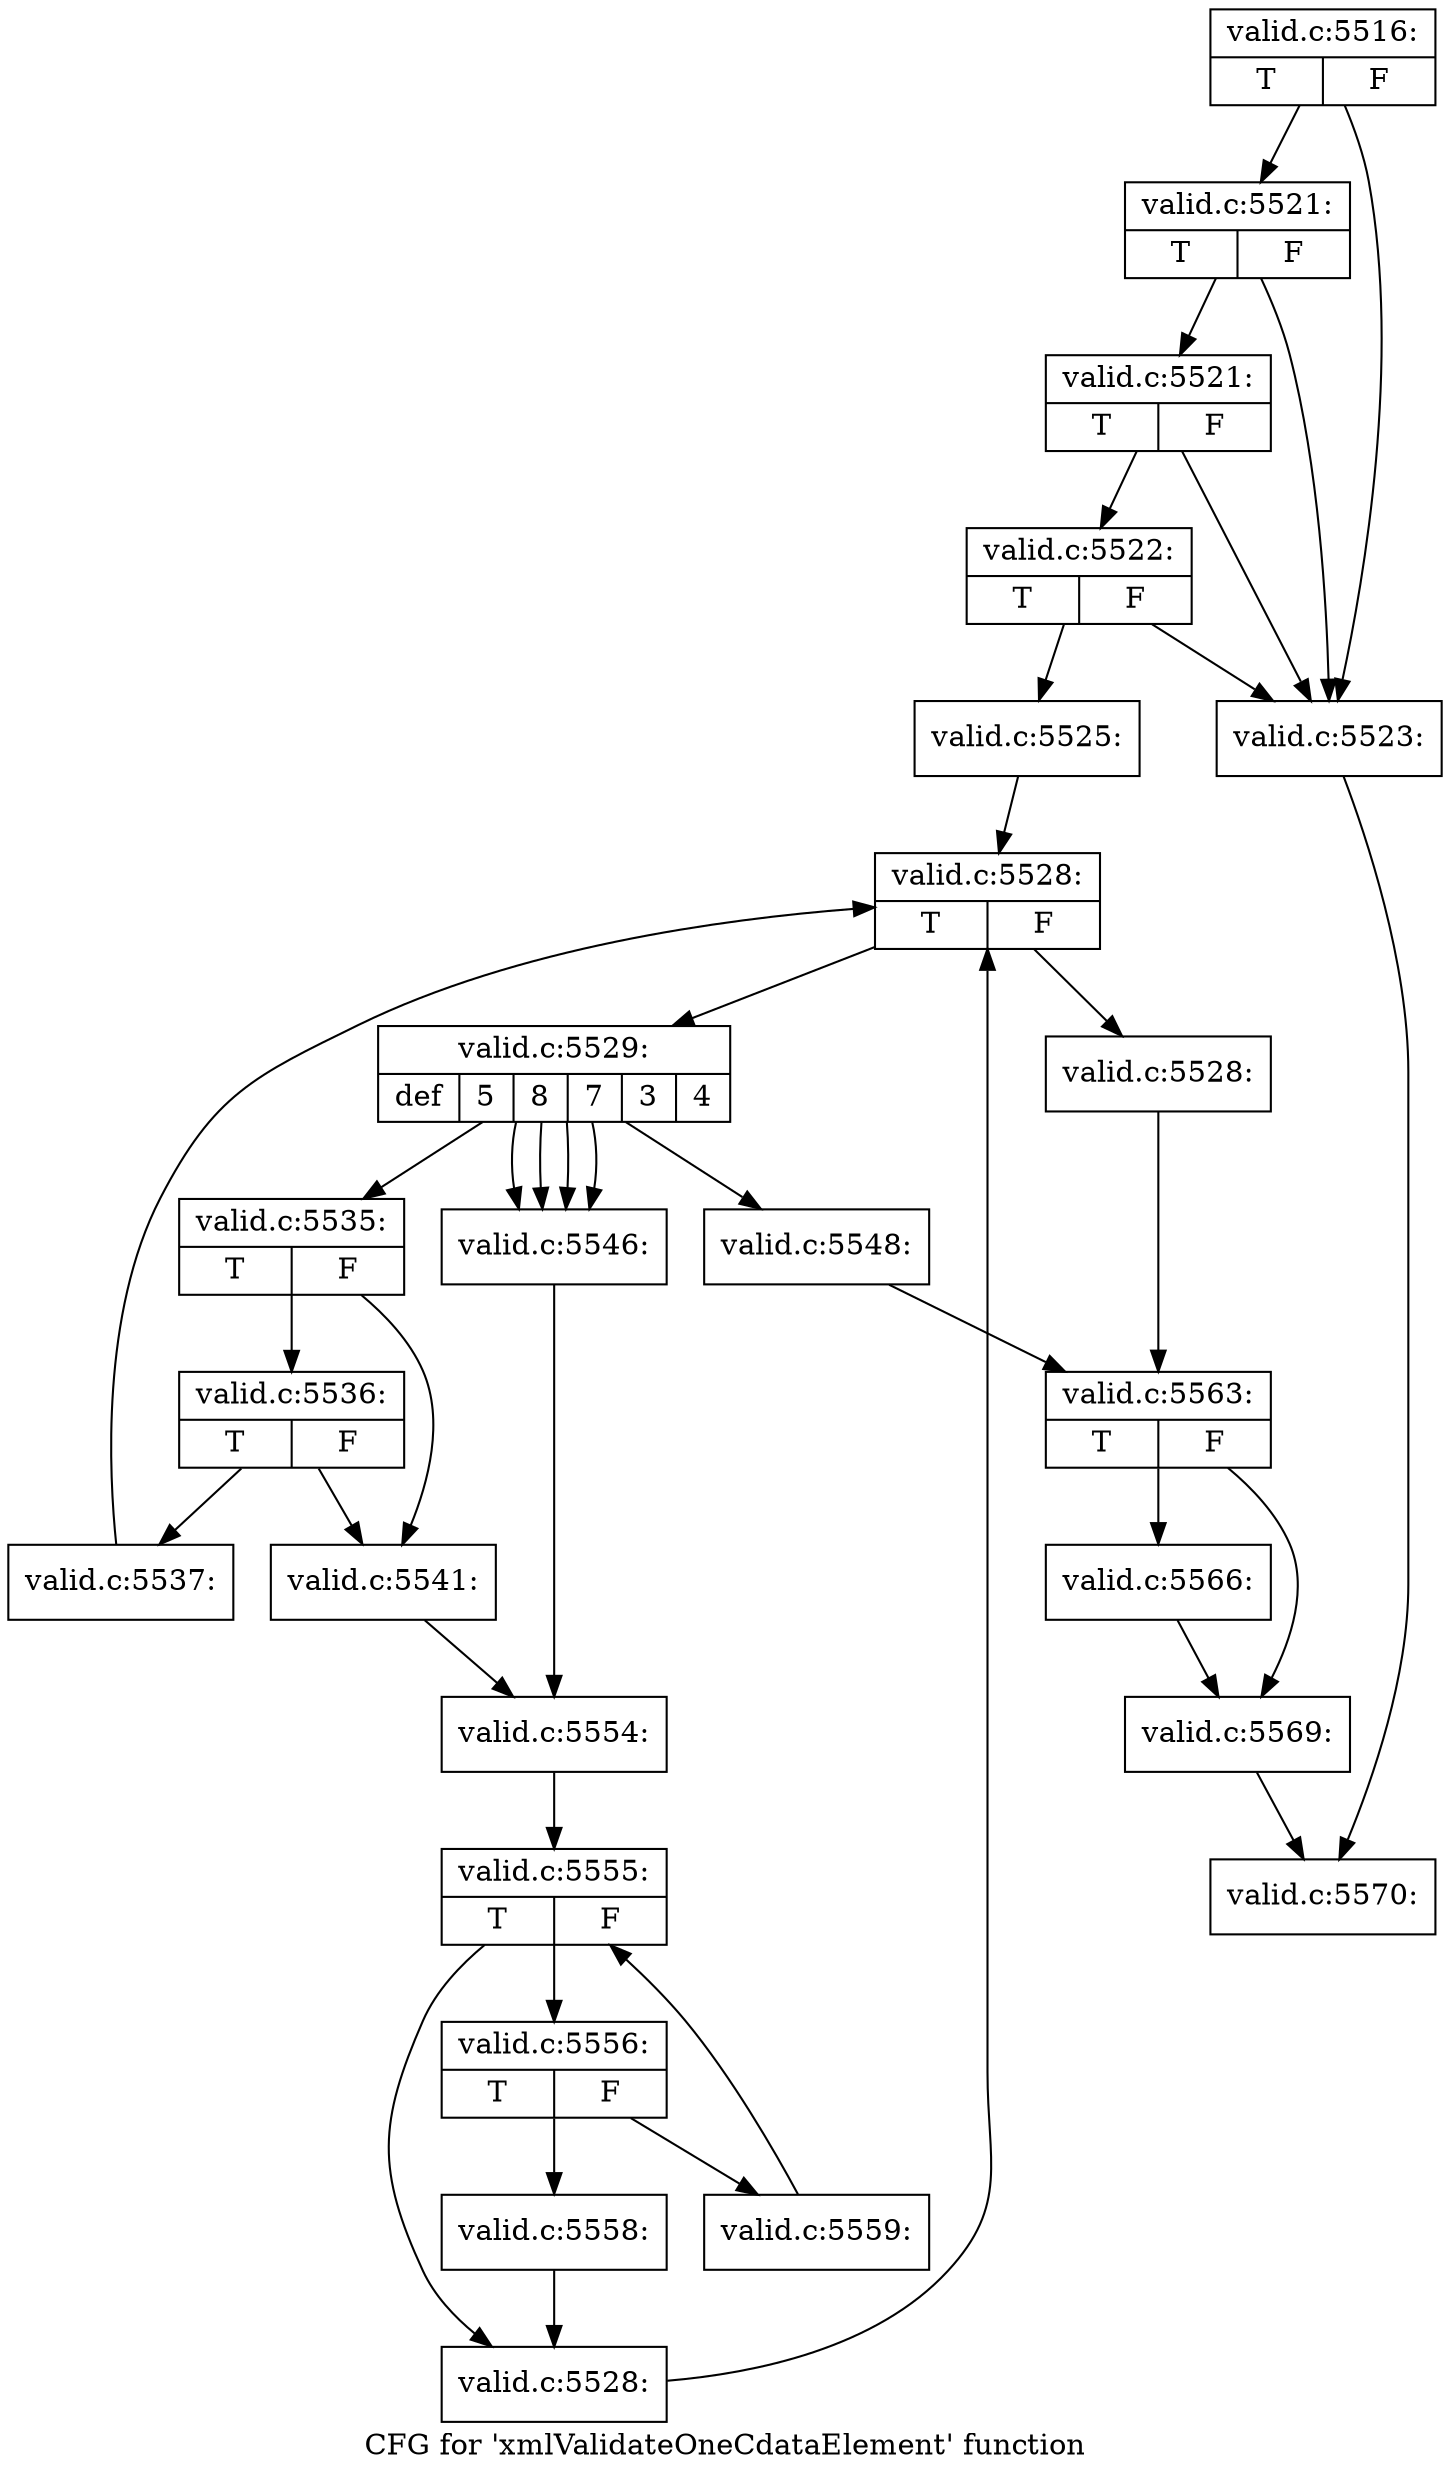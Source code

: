 digraph "CFG for 'xmlValidateOneCdataElement' function" {
	label="CFG for 'xmlValidateOneCdataElement' function";

	Node0x533f900 [shape=record,label="{valid.c:5516:|{<s0>T|<s1>F}}"];
	Node0x533f900 -> Node0x53457e0;
	Node0x533f900 -> Node0x5345980;
	Node0x5345980 [shape=record,label="{valid.c:5521:|{<s0>T|<s1>F}}"];
	Node0x5345980 -> Node0x53457e0;
	Node0x5345980 -> Node0x5345900;
	Node0x5345900 [shape=record,label="{valid.c:5521:|{<s0>T|<s1>F}}"];
	Node0x5345900 -> Node0x53457e0;
	Node0x5345900 -> Node0x5345880;
	Node0x5345880 [shape=record,label="{valid.c:5522:|{<s0>T|<s1>F}}"];
	Node0x5345880 -> Node0x53457e0;
	Node0x5345880 -> Node0x5345830;
	Node0x53457e0 [shape=record,label="{valid.c:5523:}"];
	Node0x53457e0 -> Node0x533fd20;
	Node0x5345830 [shape=record,label="{valid.c:5525:}"];
	Node0x5345830 -> Node0x5346940;
	Node0x5346940 [shape=record,label="{valid.c:5528:|{<s0>T|<s1>F}}"];
	Node0x5346940 -> Node0x5346d30;
	Node0x5346940 -> Node0x5346b60;
	Node0x5346d30 [shape=record,label="{valid.c:5529:|{<s0>def|<s1>5|<s2>8|<s3>7|<s4>3|<s5>4}}"];
	Node0x5346d30 -> Node0x5347030;
	Node0x5346d30 -> Node0x5347370;
	Node0x5346d30 -> Node0x5348630;
	Node0x5346d30 -> Node0x5348630;
	Node0x5346d30 -> Node0x5348630;
	Node0x5346d30 -> Node0x5348630;
	Node0x5347370 [shape=record,label="{valid.c:5535:|{<s0>T|<s1>F}}"];
	Node0x5347370 -> Node0x5347500;
	Node0x5347370 -> Node0x53474b0;
	Node0x5347500 [shape=record,label="{valid.c:5536:|{<s0>T|<s1>F}}"];
	Node0x5347500 -> Node0x5347460;
	Node0x5347500 -> Node0x53474b0;
	Node0x5347460 [shape=record,label="{valid.c:5537:}"];
	Node0x5347460 -> Node0x5346940;
	Node0x53474b0 [shape=record,label="{valid.c:5541:}"];
	Node0x53474b0 -> Node0x5346e80;
	Node0x5348630 [shape=record,label="{valid.c:5546:}"];
	Node0x5348630 -> Node0x5346e80;
	Node0x5347030 [shape=record,label="{valid.c:5548:}"];
	Node0x5347030 -> Node0x5348960;
	Node0x5346e80 [shape=record,label="{valid.c:5554:}"];
	Node0x5346e80 -> Node0x5347fc0;
	Node0x5347fc0 [shape=record,label="{valid.c:5555:|{<s0>T|<s1>F}}"];
	Node0x5347fc0 -> Node0x53498f0;
	Node0x5347fc0 -> Node0x5348590;
	Node0x53498f0 [shape=record,label="{valid.c:5556:|{<s0>T|<s1>F}}"];
	Node0x53498f0 -> Node0x534a650;
	Node0x53498f0 -> Node0x534a5d0;
	Node0x534a650 [shape=record,label="{valid.c:5558:}"];
	Node0x534a650 -> Node0x5348590;
	Node0x534a5d0 [shape=record,label="{valid.c:5559:}"];
	Node0x534a5d0 -> Node0x5347fc0;
	Node0x5348590 [shape=record,label="{valid.c:5528:}"];
	Node0x5348590 -> Node0x5346940;
	Node0x5346b60 [shape=record,label="{valid.c:5528:}"];
	Node0x5346b60 -> Node0x5348960;
	Node0x5348960 [shape=record,label="{valid.c:5563:|{<s0>T|<s1>F}}"];
	Node0x5348960 -> Node0x534af30;
	Node0x5348960 -> Node0x534af80;
	Node0x534af30 [shape=record,label="{valid.c:5566:}"];
	Node0x534af30 -> Node0x534af80;
	Node0x534af80 [shape=record,label="{valid.c:5569:}"];
	Node0x534af80 -> Node0x533fd20;
	Node0x533fd20 [shape=record,label="{valid.c:5570:}"];
}
